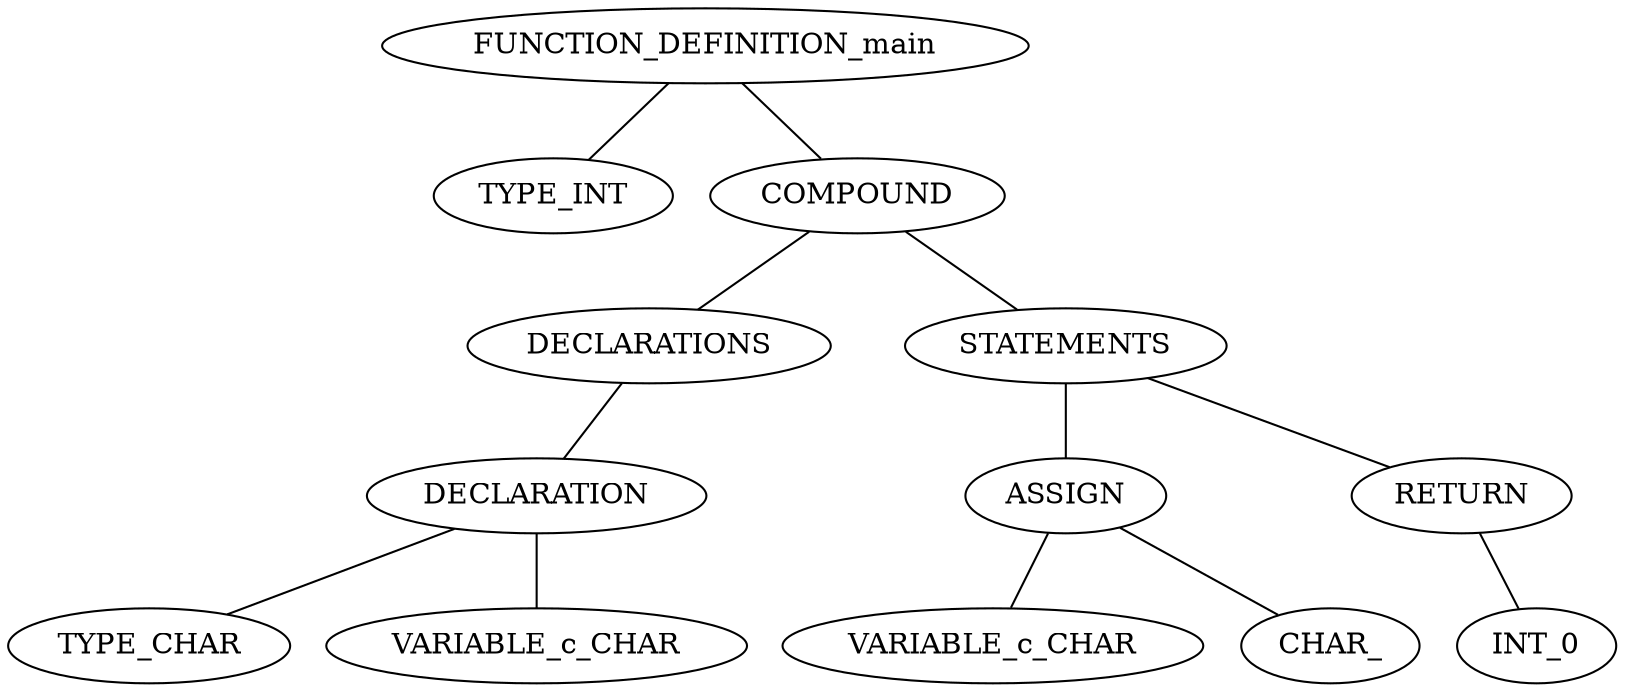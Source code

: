 graph G {
0[label=FUNCTION_DEFINITION_main];
1[label=TYPE_INT];
0--1;
2[label=COMPOUND];
0--2;
3[label=DECLARATIONS];
2--3;
4[label=DECLARATION];
3--4;
5[label=TYPE_CHAR];
4--5;
6[label=VARIABLE_c_CHAR];
4--6;
7[label=STATEMENTS];
2--7;
8[label=ASSIGN];
7--8;
9[label=VARIABLE_c_CHAR];
8--9;
10[label=CHAR_	];
8--10;
11[label=RETURN];
7--11;
12[label=INT_0];
11--12;
}
